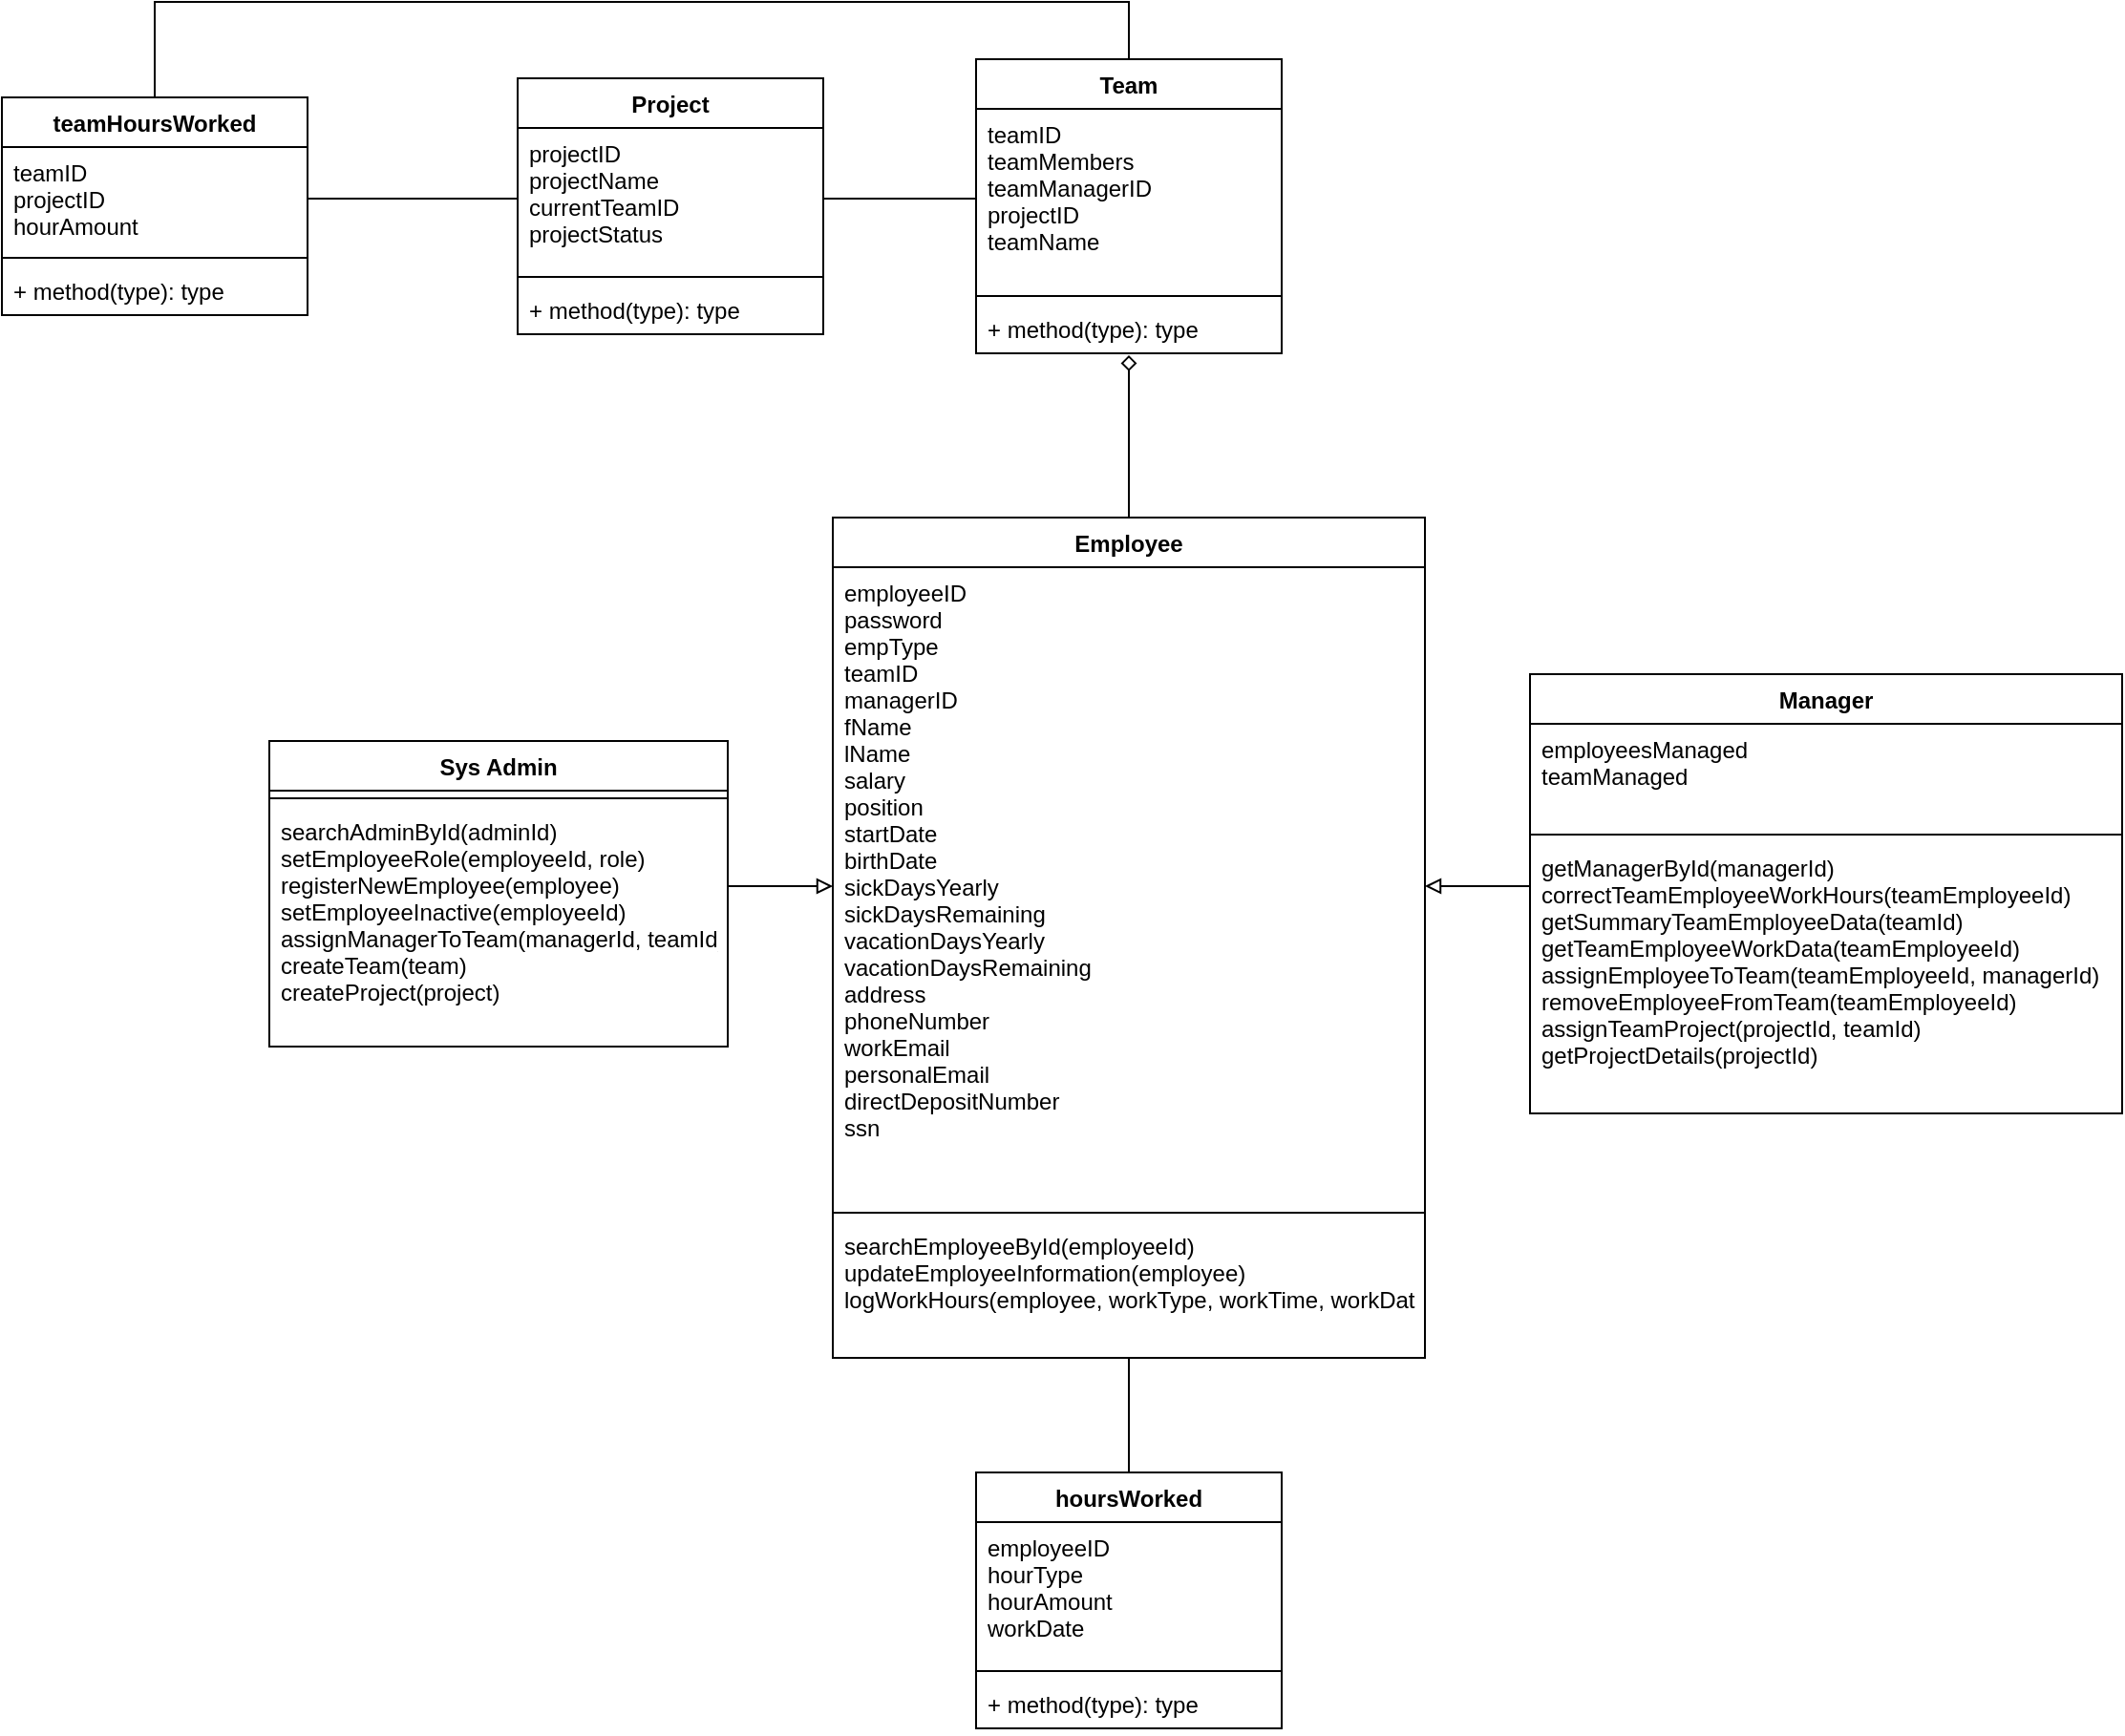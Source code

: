 <mxfile version="20.6.0" type="device"><diagram id="FQJfVwYiAihLI89Z-N0t" name="Page-1"><mxGraphModel dx="1550" dy="852" grid="1" gridSize="10" guides="1" tooltips="1" connect="1" arrows="1" fold="1" page="1" pageScale="1" pageWidth="850" pageHeight="1100" math="0" shadow="0"><root><mxCell id="0"/><mxCell id="1" parent="0"/><mxCell id="XTaZZh3F8GQkmYtVlKQd-25" style="edgeStyle=orthogonalEdgeStyle;rounded=0;orthogonalLoop=1;jettySize=auto;html=1;entryX=0.5;entryY=1.038;entryDx=0;entryDy=0;entryPerimeter=0;endArrow=diamond;endFill=0;startArrow=none;startFill=0;" parent="1" source="XTaZZh3F8GQkmYtVlKQd-1" target="XTaZZh3F8GQkmYtVlKQd-12" edge="1"><mxGeometry relative="1" as="geometry"/></mxCell><mxCell id="XTaZZh3F8GQkmYtVlKQd-1" value="Employee" style="swimlane;fontStyle=1;align=center;verticalAlign=top;childLayout=stackLayout;horizontal=1;startSize=26;horizontalStack=0;resizeParent=1;resizeParentMax=0;resizeLast=0;collapsible=1;marginBottom=0;" parent="1" vertex="1"><mxGeometry x="505" y="280" width="310" height="440" as="geometry"/></mxCell><mxCell id="XTaZZh3F8GQkmYtVlKQd-2" value="employeeID&#xA;password&#xA;empType&#xA;teamID&#xA;managerID&#xA;fName&#xA;lName&#xA;salary&#xA;position&#xA;startDate&#xA;birthDate&#xA;sickDaysYearly&#xA;sickDaysRemaining&#xA;vacationDaysYearly&#xA;vacationDaysRemaining&#xA;address&#xA;phoneNumber&#xA;workEmail&#xA;personalEmail&#xA;directDepositNumber&#xA;ssn" style="text;strokeColor=none;fillColor=none;align=left;verticalAlign=top;spacingLeft=4;spacingRight=4;overflow=hidden;rotatable=0;points=[[0,0.5],[1,0.5]];portConstraint=eastwest;" parent="XTaZZh3F8GQkmYtVlKQd-1" vertex="1"><mxGeometry y="26" width="310" height="334" as="geometry"/></mxCell><mxCell id="XTaZZh3F8GQkmYtVlKQd-3" value="" style="line;strokeWidth=1;fillColor=none;align=left;verticalAlign=middle;spacingTop=-1;spacingLeft=3;spacingRight=3;rotatable=0;labelPosition=right;points=[];portConstraint=eastwest;strokeColor=inherit;" parent="XTaZZh3F8GQkmYtVlKQd-1" vertex="1"><mxGeometry y="360" width="310" height="8" as="geometry"/></mxCell><mxCell id="XTaZZh3F8GQkmYtVlKQd-4" value="searchEmployeeById(employeeId)&#xA;updateEmployeeInformation(employee)&#xA;logWorkHours(employee, workType, workTime, workDate)&#xA;" style="text;strokeColor=none;fillColor=none;align=left;verticalAlign=top;spacingLeft=4;spacingRight=4;overflow=hidden;rotatable=0;points=[[0,0.5],[1,0.5]];portConstraint=eastwest;" parent="XTaZZh3F8GQkmYtVlKQd-1" vertex="1"><mxGeometry y="368" width="310" height="72" as="geometry"/></mxCell><mxCell id="XTaZZh3F8GQkmYtVlKQd-5" value="Manager" style="swimlane;fontStyle=1;align=center;verticalAlign=top;childLayout=stackLayout;horizontal=1;startSize=26;horizontalStack=0;resizeParent=1;resizeParentMax=0;resizeLast=0;collapsible=1;marginBottom=0;" parent="1" vertex="1"><mxGeometry x="870" y="362" width="310" height="230" as="geometry"/></mxCell><mxCell id="XTaZZh3F8GQkmYtVlKQd-6" value="employeesManaged&#xA;teamManaged&#xA;" style="text;strokeColor=none;fillColor=none;align=left;verticalAlign=top;spacingLeft=4;spacingRight=4;overflow=hidden;rotatable=0;points=[[0,0.5],[1,0.5]];portConstraint=eastwest;" parent="XTaZZh3F8GQkmYtVlKQd-5" vertex="1"><mxGeometry y="26" width="310" height="54" as="geometry"/></mxCell><mxCell id="XTaZZh3F8GQkmYtVlKQd-7" value="" style="line;strokeWidth=1;fillColor=none;align=left;verticalAlign=middle;spacingTop=-1;spacingLeft=3;spacingRight=3;rotatable=0;labelPosition=right;points=[];portConstraint=eastwest;strokeColor=inherit;" parent="XTaZZh3F8GQkmYtVlKQd-5" vertex="1"><mxGeometry y="80" width="310" height="8" as="geometry"/></mxCell><mxCell id="XTaZZh3F8GQkmYtVlKQd-8" value="getManagerById(managerId)&#xA;correctTeamEmployeeWorkHours(teamEmployeeId)&#xA;getSummaryTeamEmployeeData(teamId)&#xA;getTeamEmployeeWorkData(teamEmployeeId)&#xA;assignEmployeeToTeam(teamEmployeeId, managerId)&#xA;removeEmployeeFromTeam(teamEmployeeId)&#xA;assignTeamProject(projectId, teamId)&#xA;getProjectDetails(projectId)&#xA;" style="text;strokeColor=none;fillColor=none;align=left;verticalAlign=top;spacingLeft=4;spacingRight=4;overflow=hidden;rotatable=0;points=[[0,0.5],[1,0.5]];portConstraint=eastwest;" parent="XTaZZh3F8GQkmYtVlKQd-5" vertex="1"><mxGeometry y="88" width="310" height="142" as="geometry"/></mxCell><mxCell id="ic4KW6HveHuWjd_v77_n-6" style="edgeStyle=orthogonalEdgeStyle;rounded=0;orthogonalLoop=1;jettySize=auto;html=1;entryX=0.5;entryY=0;entryDx=0;entryDy=0;endArrow=none;endFill=0;" parent="1" source="XTaZZh3F8GQkmYtVlKQd-9" target="ic4KW6HveHuWjd_v77_n-1" edge="1"><mxGeometry relative="1" as="geometry"><Array as="points"><mxPoint x="660" y="10"/><mxPoint x="150" y="10"/></Array></mxGeometry></mxCell><mxCell id="XTaZZh3F8GQkmYtVlKQd-9" value="Team" style="swimlane;fontStyle=1;align=center;verticalAlign=top;childLayout=stackLayout;horizontal=1;startSize=26;horizontalStack=0;resizeParent=1;resizeParentMax=0;resizeLast=0;collapsible=1;marginBottom=0;" parent="1" vertex="1"><mxGeometry x="580" y="40" width="160" height="154" as="geometry"/></mxCell><mxCell id="XTaZZh3F8GQkmYtVlKQd-10" value="teamID&#xA;teamMembers&#xA;teamManagerID&#xA;projectID&#xA;teamName" style="text;strokeColor=none;fillColor=none;align=left;verticalAlign=top;spacingLeft=4;spacingRight=4;overflow=hidden;rotatable=0;points=[[0,0.5],[1,0.5]];portConstraint=eastwest;" parent="XTaZZh3F8GQkmYtVlKQd-9" vertex="1"><mxGeometry y="26" width="160" height="94" as="geometry"/></mxCell><mxCell id="XTaZZh3F8GQkmYtVlKQd-11" value="" style="line;strokeWidth=1;fillColor=none;align=left;verticalAlign=middle;spacingTop=-1;spacingLeft=3;spacingRight=3;rotatable=0;labelPosition=right;points=[];portConstraint=eastwest;strokeColor=inherit;" parent="XTaZZh3F8GQkmYtVlKQd-9" vertex="1"><mxGeometry y="120" width="160" height="8" as="geometry"/></mxCell><mxCell id="XTaZZh3F8GQkmYtVlKQd-12" value="+ method(type): type" style="text;strokeColor=none;fillColor=none;align=left;verticalAlign=top;spacingLeft=4;spacingRight=4;overflow=hidden;rotatable=0;points=[[0,0.5],[1,0.5]];portConstraint=eastwest;" parent="XTaZZh3F8GQkmYtVlKQd-9" vertex="1"><mxGeometry y="128" width="160" height="26" as="geometry"/></mxCell><mxCell id="XTaZZh3F8GQkmYtVlKQd-13" value="Project" style="swimlane;fontStyle=1;align=center;verticalAlign=top;childLayout=stackLayout;horizontal=1;startSize=26;horizontalStack=0;resizeParent=1;resizeParentMax=0;resizeLast=0;collapsible=1;marginBottom=0;" parent="1" vertex="1"><mxGeometry x="340" y="50" width="160" height="134" as="geometry"/></mxCell><mxCell id="XTaZZh3F8GQkmYtVlKQd-14" value="projectID&#xA;projectName&#xA;currentTeamID&#xA;projectStatus&#xA;" style="text;strokeColor=none;fillColor=none;align=left;verticalAlign=top;spacingLeft=4;spacingRight=4;overflow=hidden;rotatable=0;points=[[0,0.5],[1,0.5]];portConstraint=eastwest;" parent="XTaZZh3F8GQkmYtVlKQd-13" vertex="1"><mxGeometry y="26" width="160" height="74" as="geometry"/></mxCell><mxCell id="XTaZZh3F8GQkmYtVlKQd-15" value="" style="line;strokeWidth=1;fillColor=none;align=left;verticalAlign=middle;spacingTop=-1;spacingLeft=3;spacingRight=3;rotatable=0;labelPosition=right;points=[];portConstraint=eastwest;strokeColor=inherit;" parent="XTaZZh3F8GQkmYtVlKQd-13" vertex="1"><mxGeometry y="100" width="160" height="8" as="geometry"/></mxCell><mxCell id="XTaZZh3F8GQkmYtVlKQd-16" value="+ method(type): type" style="text;strokeColor=none;fillColor=none;align=left;verticalAlign=top;spacingLeft=4;spacingRight=4;overflow=hidden;rotatable=0;points=[[0,0.5],[1,0.5]];portConstraint=eastwest;" parent="XTaZZh3F8GQkmYtVlKQd-13" vertex="1"><mxGeometry y="108" width="160" height="26" as="geometry"/></mxCell><mxCell id="XTaZZh3F8GQkmYtVlKQd-22" style="edgeStyle=orthogonalEdgeStyle;rounded=0;orthogonalLoop=1;jettySize=auto;html=1;entryX=0;entryY=0.5;entryDx=0;entryDy=0;endArrow=none;endFill=0;" parent="1" source="XTaZZh3F8GQkmYtVlKQd-14" target="XTaZZh3F8GQkmYtVlKQd-10" edge="1"><mxGeometry relative="1" as="geometry"/></mxCell><mxCell id="zLpssXdFlxVnl-cOUPRP-1" value="Sys Admin" style="swimlane;fontStyle=1;align=center;verticalAlign=top;childLayout=stackLayout;horizontal=1;startSize=26;horizontalStack=0;resizeParent=1;resizeParentMax=0;resizeLast=0;collapsible=1;marginBottom=0;" parent="1" vertex="1"><mxGeometry x="210" y="397" width="240" height="160" as="geometry"/></mxCell><mxCell id="zLpssXdFlxVnl-cOUPRP-3" value="" style="line;strokeWidth=1;fillColor=none;align=left;verticalAlign=middle;spacingTop=-1;spacingLeft=3;spacingRight=3;rotatable=0;labelPosition=right;points=[];portConstraint=eastwest;strokeColor=inherit;" parent="zLpssXdFlxVnl-cOUPRP-1" vertex="1"><mxGeometry y="26" width="240" height="8" as="geometry"/></mxCell><mxCell id="zLpssXdFlxVnl-cOUPRP-4" value="searchAdminById(adminId)&#xA;setEmployeeRole(employeeId, role)&#xA;registerNewEmployee(employee)&#xA;setEmployeeInactive(employeeId)&#xA;assignManagerToTeam(managerId, teamId)&#xA;createTeam(team)&#xA;createProject(project)&#xA;&#xA;" style="text;strokeColor=none;fillColor=none;align=left;verticalAlign=top;spacingLeft=4;spacingRight=4;overflow=hidden;rotatable=0;points=[[0,0.5],[1,0.5]];portConstraint=eastwest;" parent="zLpssXdFlxVnl-cOUPRP-1" vertex="1"><mxGeometry y="34" width="240" height="126" as="geometry"/></mxCell><mxCell id="zLpssXdFlxVnl-cOUPRP-7" style="edgeStyle=orthogonalEdgeStyle;rounded=0;orthogonalLoop=1;jettySize=auto;html=1;entryX=0;entryY=0.5;entryDx=0;entryDy=0;endArrow=block;endFill=0;exitX=1;exitY=0.317;exitDx=0;exitDy=0;exitPerimeter=0;" parent="1" source="zLpssXdFlxVnl-cOUPRP-4" target="XTaZZh3F8GQkmYtVlKQd-2" edge="1"><mxGeometry relative="1" as="geometry"><mxPoint x="500" y="473" as="sourcePoint"/><Array as="points"><mxPoint x="450" y="473"/></Array></mxGeometry></mxCell><mxCell id="ic4KW6HveHuWjd_v77_n-1" value="teamHoursWorked" style="swimlane;fontStyle=1;align=center;verticalAlign=top;childLayout=stackLayout;horizontal=1;startSize=26;horizontalStack=0;resizeParent=1;resizeParentMax=0;resizeLast=0;collapsible=1;marginBottom=0;" parent="1" vertex="1"><mxGeometry x="70" y="60" width="160" height="114" as="geometry"/></mxCell><mxCell id="ic4KW6HveHuWjd_v77_n-2" value="teamID&#xA;projectID&#xA;hourAmount&#xA;" style="text;strokeColor=none;fillColor=none;align=left;verticalAlign=top;spacingLeft=4;spacingRight=4;overflow=hidden;rotatable=0;points=[[0,0.5],[1,0.5]];portConstraint=eastwest;" parent="ic4KW6HveHuWjd_v77_n-1" vertex="1"><mxGeometry y="26" width="160" height="54" as="geometry"/></mxCell><mxCell id="ic4KW6HveHuWjd_v77_n-3" value="" style="line;strokeWidth=1;fillColor=none;align=left;verticalAlign=middle;spacingTop=-1;spacingLeft=3;spacingRight=3;rotatable=0;labelPosition=right;points=[];portConstraint=eastwest;strokeColor=inherit;" parent="ic4KW6HveHuWjd_v77_n-1" vertex="1"><mxGeometry y="80" width="160" height="8" as="geometry"/></mxCell><mxCell id="ic4KW6HveHuWjd_v77_n-4" value="+ method(type): type" style="text;strokeColor=none;fillColor=none;align=left;verticalAlign=top;spacingLeft=4;spacingRight=4;overflow=hidden;rotatable=0;points=[[0,0.5],[1,0.5]];portConstraint=eastwest;" parent="ic4KW6HveHuWjd_v77_n-1" vertex="1"><mxGeometry y="88" width="160" height="26" as="geometry"/></mxCell><mxCell id="ic4KW6HveHuWjd_v77_n-5" style="edgeStyle=orthogonalEdgeStyle;rounded=0;orthogonalLoop=1;jettySize=auto;html=1;entryX=0;entryY=0.5;entryDx=0;entryDy=0;endArrow=none;endFill=0;" parent="1" source="ic4KW6HveHuWjd_v77_n-2" target="XTaZZh3F8GQkmYtVlKQd-14" edge="1"><mxGeometry relative="1" as="geometry"/></mxCell><mxCell id="Bontl1p9J535qbXHQCd--2" style="edgeStyle=orthogonalEdgeStyle;rounded=0;orthogonalLoop=1;jettySize=auto;html=1;entryX=0.5;entryY=1;entryDx=0;entryDy=0;endArrow=none;endFill=0;" edge="1" parent="1" source="ic4KW6HveHuWjd_v77_n-7" target="XTaZZh3F8GQkmYtVlKQd-1"><mxGeometry relative="1" as="geometry"/></mxCell><mxCell id="ic4KW6HveHuWjd_v77_n-7" value="hoursWorked" style="swimlane;fontStyle=1;align=center;verticalAlign=top;childLayout=stackLayout;horizontal=1;startSize=26;horizontalStack=0;resizeParent=1;resizeParentMax=0;resizeLast=0;collapsible=1;marginBottom=0;" parent="1" vertex="1"><mxGeometry x="580" y="780" width="160" height="134" as="geometry"/></mxCell><mxCell id="ic4KW6HveHuWjd_v77_n-8" value="employeeID&#xA;hourType&#xA;hourAmount&#xA;workDate&#xA;" style="text;strokeColor=none;fillColor=none;align=left;verticalAlign=top;spacingLeft=4;spacingRight=4;overflow=hidden;rotatable=0;points=[[0,0.5],[1,0.5]];portConstraint=eastwest;" parent="ic4KW6HveHuWjd_v77_n-7" vertex="1"><mxGeometry y="26" width="160" height="74" as="geometry"/></mxCell><mxCell id="ic4KW6HveHuWjd_v77_n-9" value="" style="line;strokeWidth=1;fillColor=none;align=left;verticalAlign=middle;spacingTop=-1;spacingLeft=3;spacingRight=3;rotatable=0;labelPosition=right;points=[];portConstraint=eastwest;strokeColor=inherit;" parent="ic4KW6HveHuWjd_v77_n-7" vertex="1"><mxGeometry y="100" width="160" height="8" as="geometry"/></mxCell><mxCell id="ic4KW6HveHuWjd_v77_n-10" value="+ method(type): type" style="text;strokeColor=none;fillColor=none;align=left;verticalAlign=top;spacingLeft=4;spacingRight=4;overflow=hidden;rotatable=0;points=[[0,0.5],[1,0.5]];portConstraint=eastwest;" parent="ic4KW6HveHuWjd_v77_n-7" vertex="1"><mxGeometry y="108" width="160" height="26" as="geometry"/></mxCell><mxCell id="Bontl1p9J535qbXHQCd--3" style="edgeStyle=orthogonalEdgeStyle;rounded=0;orthogonalLoop=1;jettySize=auto;html=1;entryX=1;entryY=0.5;entryDx=0;entryDy=0;endArrow=block;endFill=0;startArrow=none;startFill=0;" edge="1" parent="1" source="XTaZZh3F8GQkmYtVlKQd-8" target="XTaZZh3F8GQkmYtVlKQd-2"><mxGeometry relative="1" as="geometry"><Array as="points"><mxPoint x="900" y="473"/><mxPoint x="900" y="473"/></Array></mxGeometry></mxCell></root></mxGraphModel></diagram></mxfile>